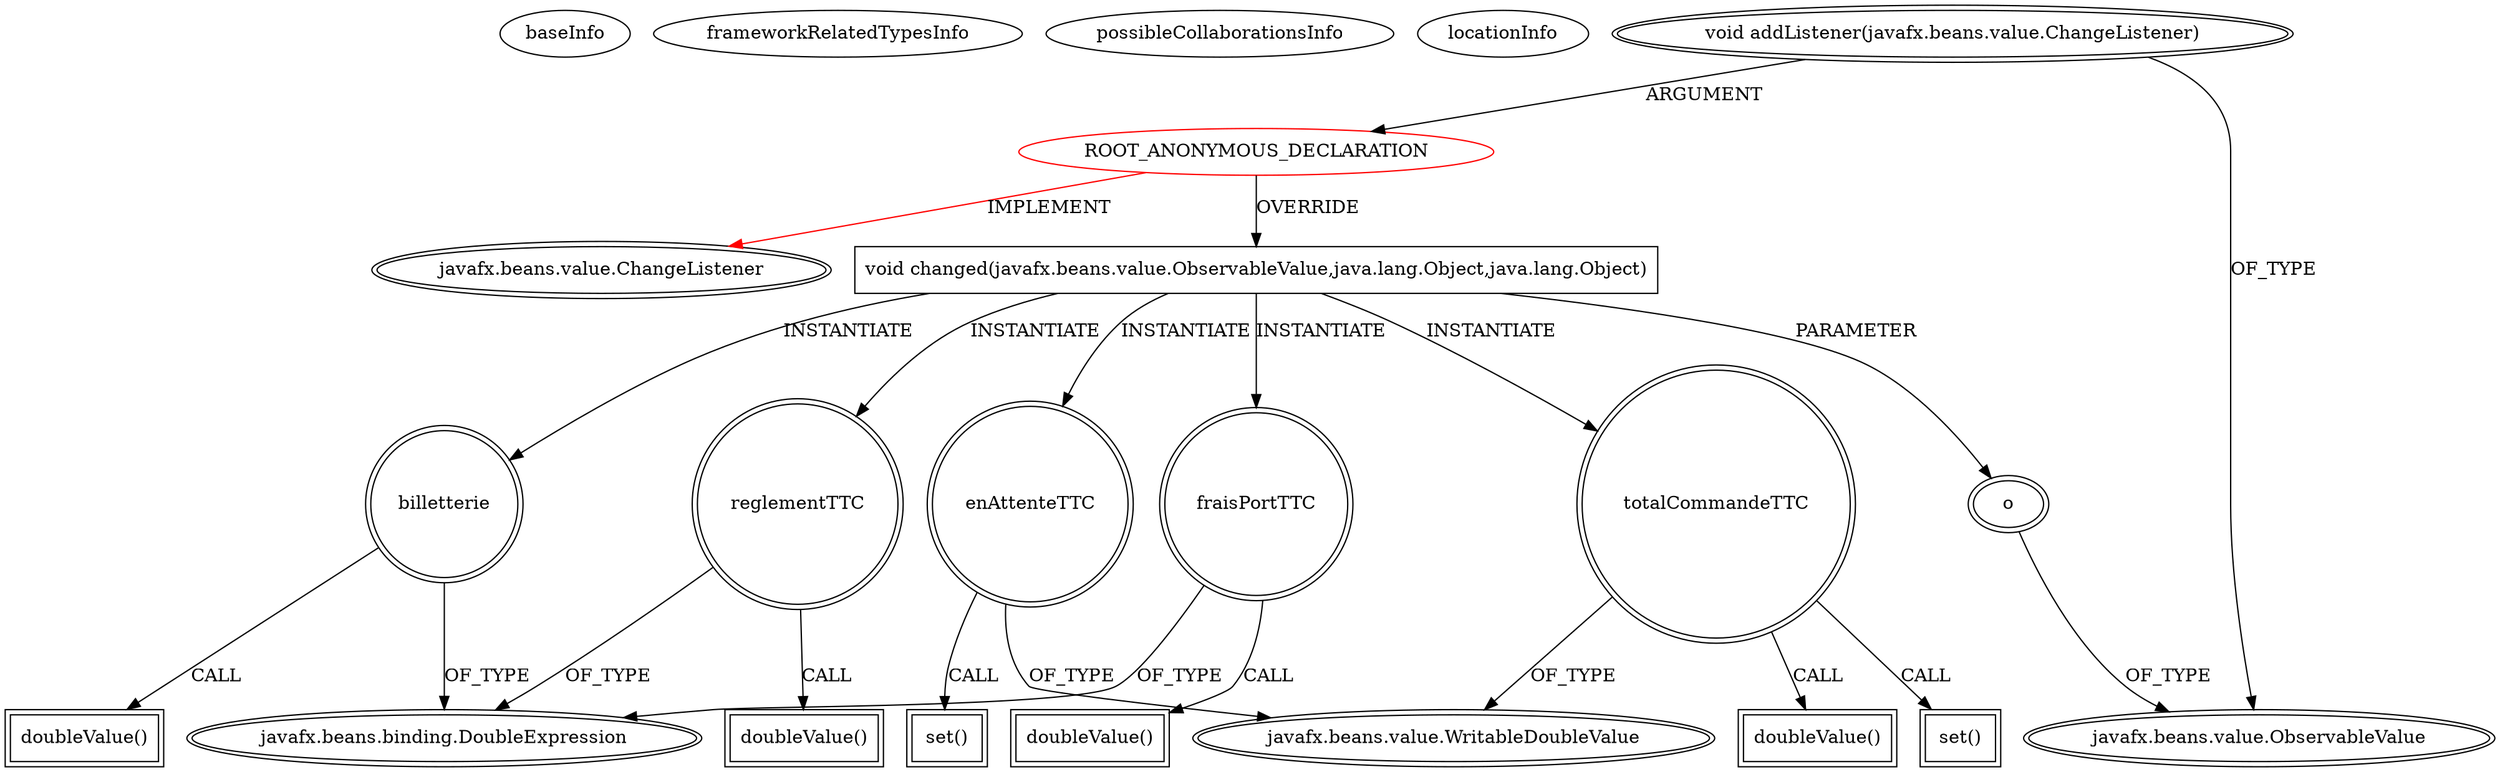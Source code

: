 digraph {
baseInfo[graphId=2097,category="extension_graph",isAnonymous=true,possibleRelation=false]
frameworkRelatedTypesInfo[0="javafx.beans.value.ChangeListener"]
possibleCollaborationsInfo[]
locationInfo[projectName="bianconejo-CEFX",filePath="/bianconejo-CEFX/CEFX-master/src/cefx/CECommandeController.java",contextSignature="void initialize(java.net.URL,java.util.ResourceBundle)",graphId="2097"]
0[label="ROOT_ANONYMOUS_DECLARATION",vertexType="ROOT_ANONYMOUS_DECLARATION",isFrameworkType=false,color=red]
1[label="javafx.beans.value.ChangeListener",vertexType="FRAMEWORK_INTERFACE_TYPE",isFrameworkType=true,peripheries=2]
2[label="void addListener(javafx.beans.value.ChangeListener)",vertexType="OUTSIDE_CALL",isFrameworkType=true,peripheries=2]
3[label="javafx.beans.value.ObservableValue",vertexType="FRAMEWORK_INTERFACE_TYPE",isFrameworkType=true,peripheries=2]
4[label="void changed(javafx.beans.value.ObservableValue,java.lang.Object,java.lang.Object)",vertexType="OVERRIDING_METHOD_DECLARATION",isFrameworkType=false,shape=box]
5[label="o",vertexType="PARAMETER_DECLARATION",isFrameworkType=true,peripheries=2]
7[label="totalCommandeTTC",vertexType="VARIABLE_EXPRESION",isFrameworkType=true,peripheries=2,shape=circle]
9[label="javafx.beans.value.WritableDoubleValue",vertexType="FRAMEWORK_INTERFACE_TYPE",isFrameworkType=true,peripheries=2]
8[label="set()",vertexType="INSIDE_CALL",isFrameworkType=true,peripheries=2,shape=box]
10[label="billetterie",vertexType="VARIABLE_EXPRESION",isFrameworkType=true,peripheries=2,shape=circle]
12[label="javafx.beans.binding.DoubleExpression",vertexType="FRAMEWORK_CLASS_TYPE",isFrameworkType=true,peripheries=2]
11[label="doubleValue()",vertexType="INSIDE_CALL",isFrameworkType=true,peripheries=2,shape=box]
13[label="fraisPortTTC",vertexType="VARIABLE_EXPRESION",isFrameworkType=true,peripheries=2,shape=circle]
14[label="doubleValue()",vertexType="INSIDE_CALL",isFrameworkType=true,peripheries=2,shape=box]
16[label="enAttenteTTC",vertexType="VARIABLE_EXPRESION",isFrameworkType=true,peripheries=2,shape=circle]
17[label="set()",vertexType="INSIDE_CALL",isFrameworkType=true,peripheries=2,shape=box]
20[label="doubleValue()",vertexType="INSIDE_CALL",isFrameworkType=true,peripheries=2,shape=box]
21[label="reglementTTC",vertexType="VARIABLE_EXPRESION",isFrameworkType=true,peripheries=2,shape=circle]
22[label="doubleValue()",vertexType="INSIDE_CALL",isFrameworkType=true,peripheries=2,shape=box]
0->1[label="IMPLEMENT",color=red]
2->0[label="ARGUMENT"]
2->3[label="OF_TYPE"]
0->4[label="OVERRIDE"]
5->3[label="OF_TYPE"]
4->5[label="PARAMETER"]
4->7[label="INSTANTIATE"]
7->9[label="OF_TYPE"]
7->8[label="CALL"]
4->10[label="INSTANTIATE"]
10->12[label="OF_TYPE"]
10->11[label="CALL"]
4->13[label="INSTANTIATE"]
13->12[label="OF_TYPE"]
13->14[label="CALL"]
4->16[label="INSTANTIATE"]
16->9[label="OF_TYPE"]
16->17[label="CALL"]
7->20[label="CALL"]
4->21[label="INSTANTIATE"]
21->12[label="OF_TYPE"]
21->22[label="CALL"]
}
